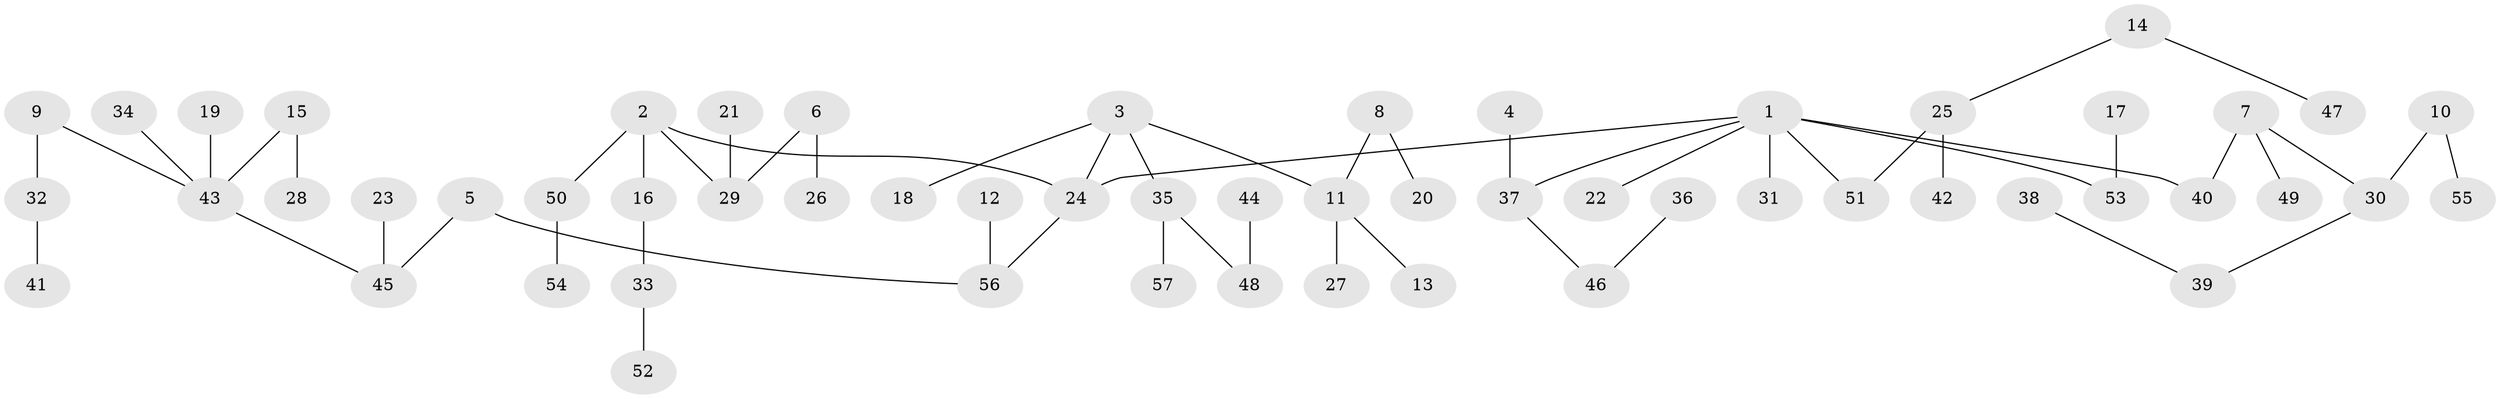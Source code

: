 // original degree distribution, {3: 0.1415929203539823, 7: 0.008849557522123894, 6: 0.008849557522123894, 4: 0.07079646017699115, 1: 0.46017699115044247, 2: 0.2831858407079646, 5: 0.02654867256637168}
// Generated by graph-tools (version 1.1) at 2025/37/03/04/25 23:37:18]
// undirected, 57 vertices, 56 edges
graph export_dot {
  node [color=gray90,style=filled];
  1;
  2;
  3;
  4;
  5;
  6;
  7;
  8;
  9;
  10;
  11;
  12;
  13;
  14;
  15;
  16;
  17;
  18;
  19;
  20;
  21;
  22;
  23;
  24;
  25;
  26;
  27;
  28;
  29;
  30;
  31;
  32;
  33;
  34;
  35;
  36;
  37;
  38;
  39;
  40;
  41;
  42;
  43;
  44;
  45;
  46;
  47;
  48;
  49;
  50;
  51;
  52;
  53;
  54;
  55;
  56;
  57;
  1 -- 22 [weight=1.0];
  1 -- 24 [weight=1.0];
  1 -- 31 [weight=1.0];
  1 -- 37 [weight=1.0];
  1 -- 40 [weight=1.0];
  1 -- 51 [weight=1.0];
  1 -- 53 [weight=1.0];
  2 -- 16 [weight=1.0];
  2 -- 24 [weight=1.0];
  2 -- 29 [weight=1.0];
  2 -- 50 [weight=1.0];
  3 -- 11 [weight=1.0];
  3 -- 18 [weight=1.0];
  3 -- 24 [weight=1.0];
  3 -- 35 [weight=1.0];
  4 -- 37 [weight=1.0];
  5 -- 45 [weight=1.0];
  5 -- 56 [weight=1.0];
  6 -- 26 [weight=1.0];
  6 -- 29 [weight=1.0];
  7 -- 30 [weight=1.0];
  7 -- 40 [weight=1.0];
  7 -- 49 [weight=1.0];
  8 -- 11 [weight=1.0];
  8 -- 20 [weight=1.0];
  9 -- 32 [weight=1.0];
  9 -- 43 [weight=1.0];
  10 -- 30 [weight=1.0];
  10 -- 55 [weight=1.0];
  11 -- 13 [weight=1.0];
  11 -- 27 [weight=1.0];
  12 -- 56 [weight=1.0];
  14 -- 25 [weight=1.0];
  14 -- 47 [weight=1.0];
  15 -- 28 [weight=1.0];
  15 -- 43 [weight=1.0];
  16 -- 33 [weight=1.0];
  17 -- 53 [weight=1.0];
  19 -- 43 [weight=1.0];
  21 -- 29 [weight=1.0];
  23 -- 45 [weight=1.0];
  24 -- 56 [weight=1.0];
  25 -- 42 [weight=1.0];
  25 -- 51 [weight=1.0];
  30 -- 39 [weight=1.0];
  32 -- 41 [weight=1.0];
  33 -- 52 [weight=1.0];
  34 -- 43 [weight=1.0];
  35 -- 48 [weight=1.0];
  35 -- 57 [weight=1.0];
  36 -- 46 [weight=1.0];
  37 -- 46 [weight=1.0];
  38 -- 39 [weight=1.0];
  43 -- 45 [weight=1.0];
  44 -- 48 [weight=1.0];
  50 -- 54 [weight=1.0];
}

